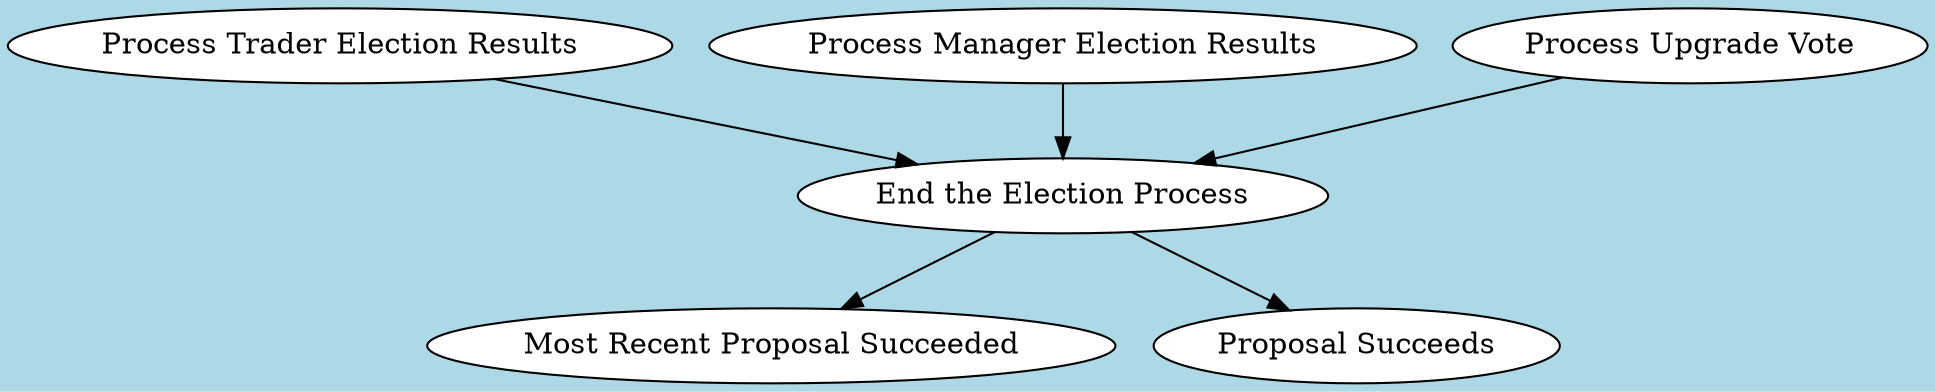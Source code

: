 digraph Lexon_cc_4 {
	graph [bgcolor=lightblue,
		concentrate=false,
		overlap=false,
		splines=true
	];
	node [fillcolor=white,
		shape=oval,
		style=filled
	];
	"Process Trader Election Results" -> "End the Election Process";
	"End the Election Process" -> "Most Recent Proposal Succeeded";
	"End the Election Process" -> "Proposal Succeeds";
	"Process Manager Election Results" -> "End the Election Process";
	"Process Upgrade Vote" -> "End the Election Process";
}